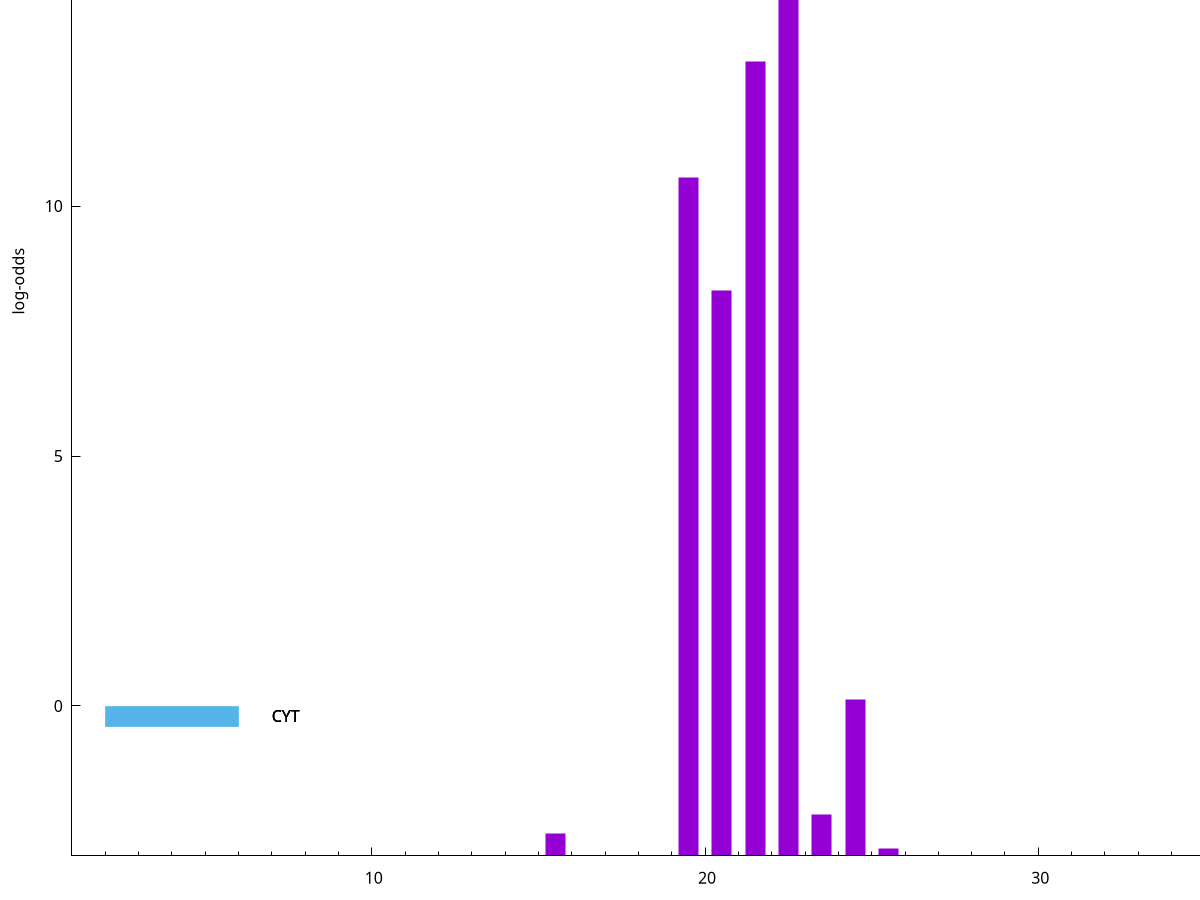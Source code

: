 set title "LipoP predictions for SRR3987112.gff"
set size 2., 1.4
set xrange [1:70] 
set mxtics 10
set yrange [-3:20]
set y2range [0:23]
set ylabel "log-odds"
set term postscript eps color solid "Helvetica" 30
set output "SRR3987112.gff1.eps"
set arrow from 2,18.361 to 6,18.361 nohead lt 1 lw 20
set label "SpI" at 7,18.361
set arrow from 2,-0.200913 to 6,-0.200913 nohead lt 3 lw 20
set label "CYT" at 7,-0.200913
set arrow from 2,-0.200913 to 6,-0.200913 nohead lt 3 lw 20
set label "CYT" at 7,-0.200913
set arrow from 2,-0.200913 to 6,-0.200913 nohead lt 3 lw 20
set label "CYT" at 7,-0.200913
set arrow from 2,18.361 to 6,18.361 nohead lt 1 lw 20
set label "SpI" at 7,18.361
# NOTE: The scores below are the log-odds scores with the threshold
# NOTE: subtracted (a hack to make gnuplot make the histogram all
# NOTE: look nice).
plot "-" axes x1y2 title "" with impulses lt 1 lw 20
22.500000 21.320100
21.500000 15.886100
19.500000 13.575200
20.500000 11.307790
24.500000 3.132433
23.500000 0.830550
15.500000 0.449530
25.500000 0.157300
e
exit
